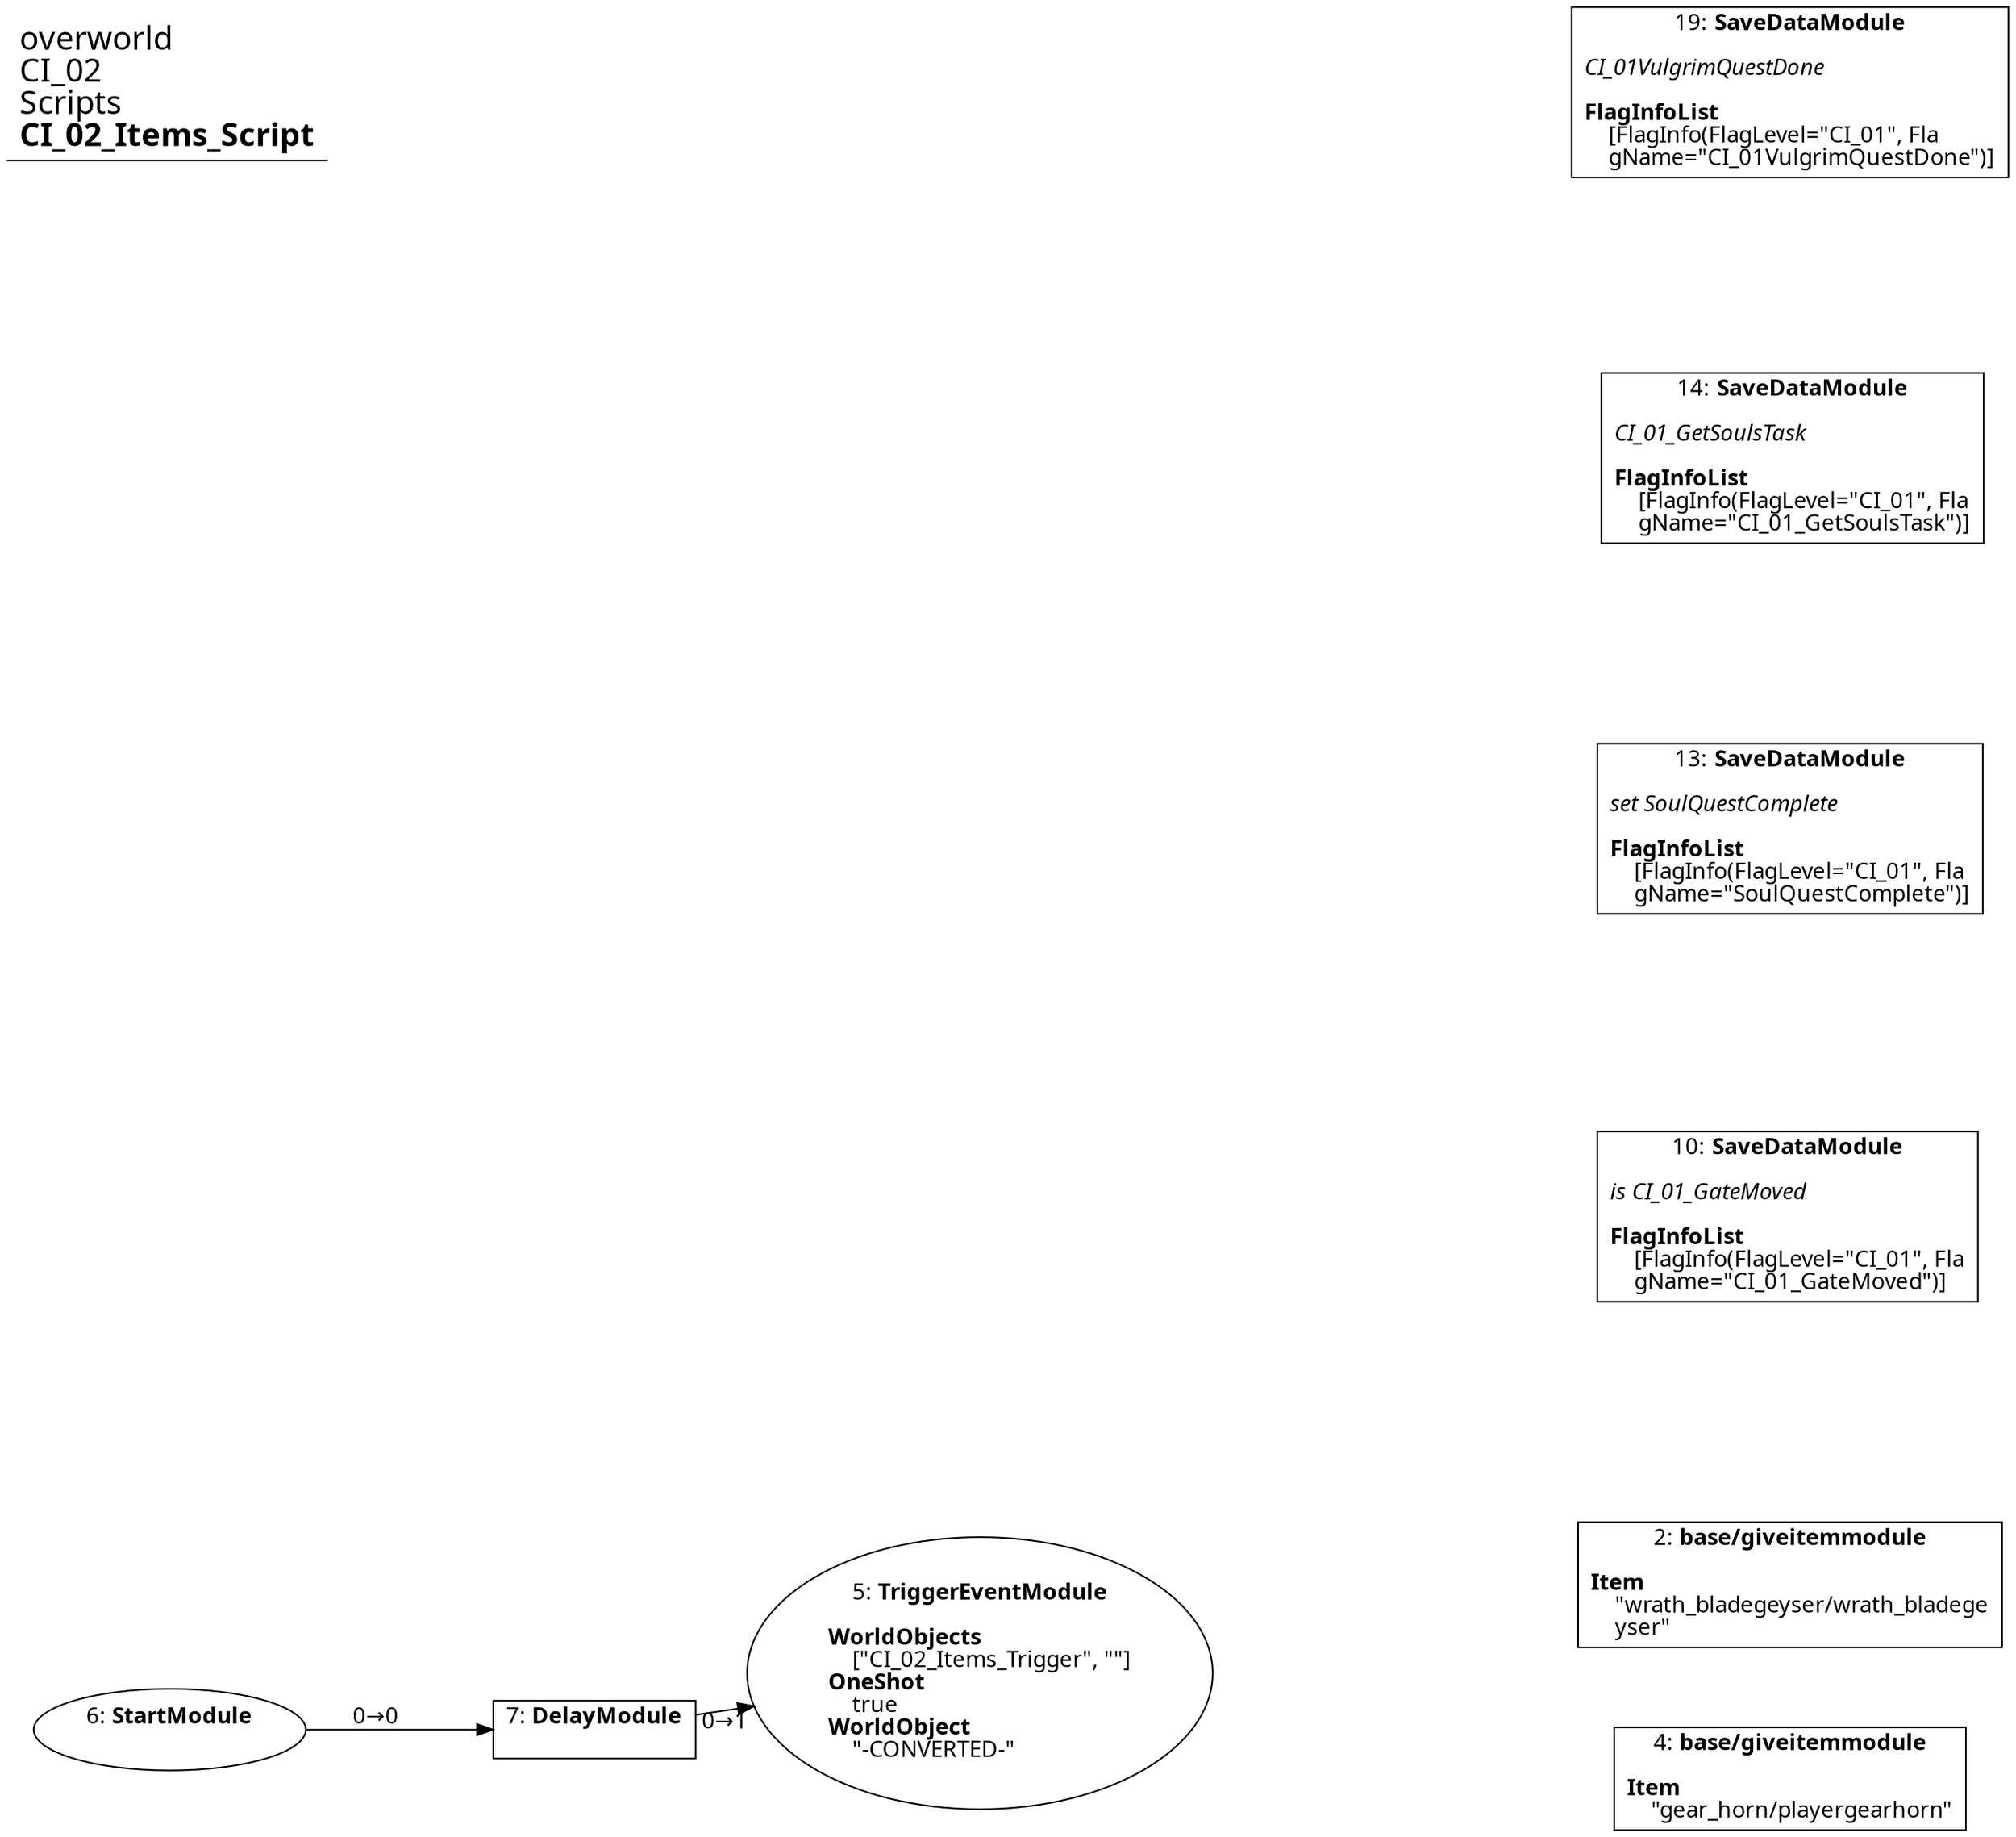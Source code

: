 digraph {
    layout = fdp;
    overlap = prism;
    sep = "+16";
    splines = spline;

    node [ shape = box ];

    graph [ fontname = "Segoe UI" ];
    node [ fontname = "Segoe UI" ];
    edge [ fontname = "Segoe UI" ];

    2 [ label = <2: <b>base/giveitemmodule</b><br/><br/><b>Item</b><br align="left"/>    &quot;wrath_bladegeyser/wrath_bladege<br align="left"/>    yser&quot;<br align="left"/>> ];
    2 [ pos = "0.264,-0.011000001!" ];

    4 [ label = <4: <b>base/giveitemmodule</b><br/><br/><b>Item</b><br align="left"/>    &quot;gear_horn/playergearhorn&quot;<br align="left"/>> ];
    4 [ pos = "0.264,-0.09!" ];

    5 [ label = <5: <b>TriggerEventModule</b><br/><br/><b>WorldObjects</b><br align="left"/>    [&quot;CI_02_Items_Trigger&quot;, &quot;&quot;]<br align="left"/><b>OneShot</b><br align="left"/>    true<br align="left"/><b>WorldObject</b><br align="left"/>    &quot;-CONVERTED-&quot;<br align="left"/>> ];
    5 [ shape = oval ]
    5 [ pos = "-0.066,-0.047000002!" ];

    6 [ label = <6: <b>StartModule</b><br/><br/>> ];
    6 [ shape = oval ]
    6 [ pos = "-0.39600003,-0.07!" ];
    6 -> 7 [ label = "0→0" ];

    7 [ label = <7: <b>DelayModule</b><br/><br/>> ];
    7 [ pos = "-0.223,-0.07!" ];
    7 -> 5 [ label = "0→1" ];

    10 [ label = <10: <b>SaveDataModule</b><br/><br/><i>is CI_01_GateMoved<br align="left"/></i><br align="left"/><b>FlagInfoList</b><br align="left"/>    [FlagInfo(FlagLevel=&quot;CI_01&quot;, Fla<br align="left"/>    gName=&quot;CI_01_GateMoved&quot;)]<br align="left"/>> ];
    10 [ pos = "0.263,0.13900001!" ];

    13 [ label = <13: <b>SaveDataModule</b><br/><br/><i>set SoulQuestComplete<br align="left"/></i><br align="left"/><b>FlagInfoList</b><br align="left"/>    [FlagInfo(FlagLevel=&quot;CI_01&quot;, Fla<br align="left"/>    gName=&quot;SoulQuestComplete&quot;)]<br align="left"/>> ];
    13 [ pos = "0.264,0.29700002!" ];

    14 [ label = <14: <b>SaveDataModule</b><br/><br/><i>CI_01_GetSoulsTask<br align="left"/></i><br align="left"/><b>FlagInfoList</b><br align="left"/>    [FlagInfo(FlagLevel=&quot;CI_01&quot;, Fla<br align="left"/>    gName=&quot;CI_01_GetSoulsTask&quot;)]<br align="left"/>> ];
    14 [ pos = "0.26500002,0.448!" ];

    19 [ label = <19: <b>SaveDataModule</b><br/><br/><i>CI_01VulgrimQuestDone<br align="left"/></i><br align="left"/><b>FlagInfoList</b><br align="left"/>    [FlagInfo(FlagLevel=&quot;CI_01&quot;, Fla<br align="left"/>    gName=&quot;CI_01VulgrimQuestDone&quot;)]<br align="left"/>> ];
    19 [ pos = "0.264,0.597!" ];

    title [ pos = "-0.397,0.59800005!" ];
    title [ shape = underline ];
    title [ label = <<font point-size="20">overworld<br align="left"/>CI_02<br align="left"/>Scripts<br align="left"/><b>CI_02_Items_Script</b><br align="left"/></font>> ];
}
